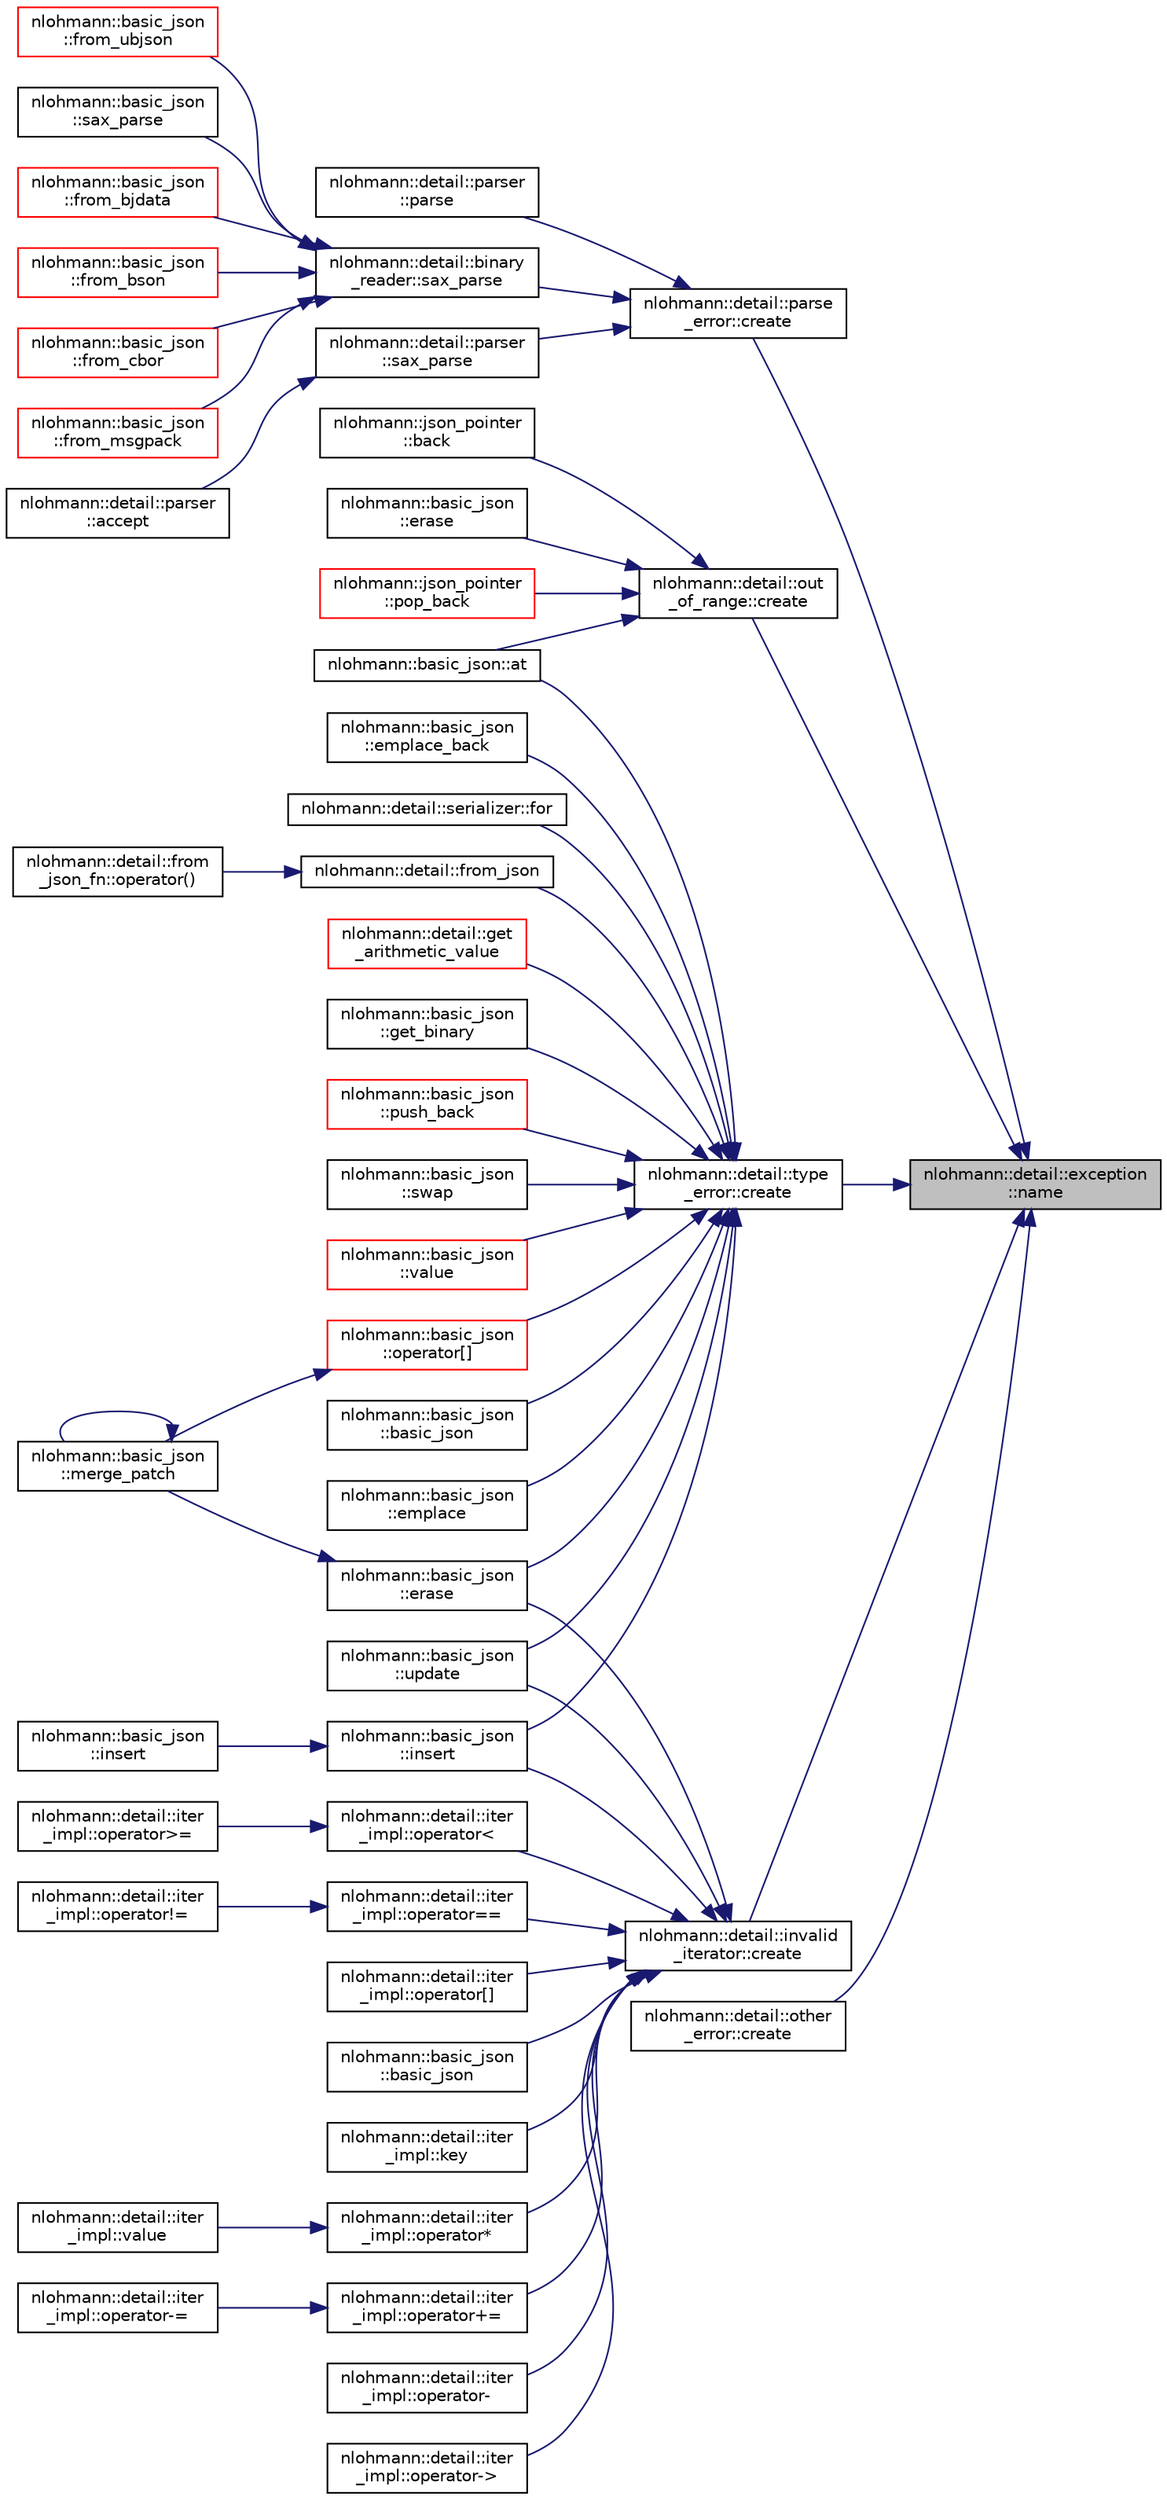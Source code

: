 digraph "nlohmann::detail::exception::name"
{
 // LATEX_PDF_SIZE
  edge [fontname="Helvetica",fontsize="10",labelfontname="Helvetica",labelfontsize="10"];
  node [fontname="Helvetica",fontsize="10",shape=record];
  rankdir="RL";
  Node1 [label="nlohmann::detail::exception\l::name",height=0.2,width=0.4,color="black", fillcolor="grey75", style="filled", fontcolor="black",tooltip=" "];
  Node1 -> Node2 [dir="back",color="midnightblue",fontsize="10",style="solid",fontname="Helvetica"];
  Node2 [label="nlohmann::detail::parse\l_error::create",height=0.2,width=0.4,color="black", fillcolor="white", style="filled",URL="$classnlohmann_1_1detail_1_1parse__error.html#a33f7191c381cb7220ea7245d90aded7f",tooltip="create a parse error exception"];
  Node2 -> Node3 [dir="back",color="midnightblue",fontsize="10",style="solid",fontname="Helvetica"];
  Node3 [label="nlohmann::detail::parser\l::parse",height=0.2,width=0.4,color="black", fillcolor="white", style="filled",URL="$classnlohmann_1_1detail_1_1parser.html#a75fb9145ea85f1ad9cc14f61981e1111",tooltip="public parser interface"];
  Node2 -> Node4 [dir="back",color="midnightblue",fontsize="10",style="solid",fontname="Helvetica"];
  Node4 [label="nlohmann::detail::binary\l_reader::sax_parse",height=0.2,width=0.4,color="black", fillcolor="white", style="filled",URL="$classnlohmann_1_1detail_1_1binary__reader.html#ab4afd9ee276bbb15a0f898061aad94dd",tooltip=" "];
  Node4 -> Node5 [dir="back",color="midnightblue",fontsize="10",style="solid",fontname="Helvetica"];
  Node5 [label="nlohmann::basic_json\l::from_bjdata",height=0.2,width=0.4,color="red", fillcolor="white", style="filled",URL="$classnlohmann_1_1basic__json.html#a42501aa335b8370a3ed12580c78ee45b",tooltip="create a JSON value from an input in BJData format"];
  Node4 -> Node7 [dir="back",color="midnightblue",fontsize="10",style="solid",fontname="Helvetica"];
  Node7 [label="nlohmann::basic_json\l::from_bson",height=0.2,width=0.4,color="red", fillcolor="white", style="filled",URL="$classnlohmann_1_1basic__json.html#a4e02793f2691aa29ab7cb69fddafbf5c",tooltip="create a JSON value from an input in BSON format"];
  Node4 -> Node9 [dir="back",color="midnightblue",fontsize="10",style="solid",fontname="Helvetica"];
  Node9 [label="nlohmann::basic_json\l::from_cbor",height=0.2,width=0.4,color="red", fillcolor="white", style="filled",URL="$classnlohmann_1_1basic__json.html#a44dd5635fb2da4710f6cd6e42b72773f",tooltip="create a JSON value from an input in CBOR format"];
  Node4 -> Node11 [dir="back",color="midnightblue",fontsize="10",style="solid",fontname="Helvetica"];
  Node11 [label="nlohmann::basic_json\l::from_msgpack",height=0.2,width=0.4,color="red", fillcolor="white", style="filled",URL="$classnlohmann_1_1basic__json.html#adbcab52fca1e25b3311ef14e71a57590",tooltip="create a JSON value from an input in MessagePack format"];
  Node4 -> Node13 [dir="back",color="midnightblue",fontsize="10",style="solid",fontname="Helvetica"];
  Node13 [label="nlohmann::basic_json\l::from_ubjson",height=0.2,width=0.4,color="red", fillcolor="white", style="filled",URL="$classnlohmann_1_1basic__json.html#aa81f62db69978b90ff701f05c72e03a7",tooltip="create a JSON value from an input in UBJSON format"];
  Node4 -> Node15 [dir="back",color="midnightblue",fontsize="10",style="solid",fontname="Helvetica"];
  Node15 [label="nlohmann::basic_json\l::sax_parse",height=0.2,width=0.4,color="black", fillcolor="white", style="filled",URL="$classnlohmann_1_1basic__json.html#a12b382c6407da5543827ce4b24bb5008",tooltip="generate SAX events"];
  Node2 -> Node16 [dir="back",color="midnightblue",fontsize="10",style="solid",fontname="Helvetica"];
  Node16 [label="nlohmann::detail::parser\l::sax_parse",height=0.2,width=0.4,color="black", fillcolor="white", style="filled",URL="$classnlohmann_1_1detail_1_1parser.html#a073b8313a5194aac3a7d5da0d935788c",tooltip=" "];
  Node16 -> Node17 [dir="back",color="midnightblue",fontsize="10",style="solid",fontname="Helvetica"];
  Node17 [label="nlohmann::detail::parser\l::accept",height=0.2,width=0.4,color="black", fillcolor="white", style="filled",URL="$classnlohmann_1_1detail_1_1parser.html#a39784a586867c05388cb0adca0fd72b5",tooltip="public accept interface"];
  Node1 -> Node18 [dir="back",color="midnightblue",fontsize="10",style="solid",fontname="Helvetica"];
  Node18 [label="nlohmann::detail::invalid\l_iterator::create",height=0.2,width=0.4,color="black", fillcolor="white", style="filled",URL="$classnlohmann_1_1detail_1_1invalid__iterator.html#af6e8410249ce3252f5e7294cd4ef0a28",tooltip=" "];
  Node18 -> Node19 [dir="back",color="midnightblue",fontsize="10",style="solid",fontname="Helvetica"];
  Node19 [label="nlohmann::basic_json\l::basic_json",height=0.2,width=0.4,color="black", fillcolor="white", style="filled",URL="$classnlohmann_1_1basic__json.html#a23e540f473d32f1cf5d3243ea3ad495e",tooltip="construct a JSON container given an iterator range"];
  Node18 -> Node20 [dir="back",color="midnightblue",fontsize="10",style="solid",fontname="Helvetica"];
  Node20 [label="nlohmann::basic_json\l::erase",height=0.2,width=0.4,color="black", fillcolor="white", style="filled",URL="$classnlohmann_1_1basic__json.html#a494632b69bbe1d0153d3bedad0901b8e",tooltip="remove element given an iterator"];
  Node20 -> Node21 [dir="back",color="midnightblue",fontsize="10",style="solid",fontname="Helvetica"];
  Node21 [label="nlohmann::basic_json\l::merge_patch",height=0.2,width=0.4,color="black", fillcolor="white", style="filled",URL="$classnlohmann_1_1basic__json.html#a844a77cb154752d12118f10af26d54cb",tooltip="applies a JSON Merge Patch"];
  Node21 -> Node21 [dir="back",color="midnightblue",fontsize="10",style="solid",fontname="Helvetica"];
  Node18 -> Node22 [dir="back",color="midnightblue",fontsize="10",style="solid",fontname="Helvetica"];
  Node22 [label="nlohmann::basic_json\l::insert",height=0.2,width=0.4,color="black", fillcolor="white", style="filled",URL="$classnlohmann_1_1basic__json.html#aeb86e8478e20d95970a8b61ff01dce3b",tooltip="inserts element into array"];
  Node22 -> Node23 [dir="back",color="midnightblue",fontsize="10",style="solid",fontname="Helvetica"];
  Node23 [label="nlohmann::basic_json\l::insert",height=0.2,width=0.4,color="black", fillcolor="white", style="filled",URL="$classnlohmann_1_1basic__json.html#a9c5b9de8a4a759861cb600b38a6c81b1",tooltip="inserts element into array"];
  Node18 -> Node24 [dir="back",color="midnightblue",fontsize="10",style="solid",fontname="Helvetica"];
  Node24 [label="nlohmann::detail::iter\l_impl::key",height=0.2,width=0.4,color="black", fillcolor="white", style="filled",URL="$classnlohmann_1_1detail_1_1iter__impl.html#a9aa08ccaf6e80f7bd9513c0d054efb64",tooltip="return the key of an object iterator"];
  Node18 -> Node25 [dir="back",color="midnightblue",fontsize="10",style="solid",fontname="Helvetica"];
  Node25 [label="nlohmann::detail::iter\l_impl::operator*",height=0.2,width=0.4,color="black", fillcolor="white", style="filled",URL="$classnlohmann_1_1detail_1_1iter__impl.html#a5ca57856d9bba54a5fc51cee891de827",tooltip="return a reference to the value pointed to by the iterator"];
  Node25 -> Node26 [dir="back",color="midnightblue",fontsize="10",style="solid",fontname="Helvetica"];
  Node26 [label="nlohmann::detail::iter\l_impl::value",height=0.2,width=0.4,color="black", fillcolor="white", style="filled",URL="$classnlohmann_1_1detail_1_1iter__impl.html#ab447c50354c6611fa2ae0100ac17845c",tooltip="return the value of an iterator"];
  Node18 -> Node27 [dir="back",color="midnightblue",fontsize="10",style="solid",fontname="Helvetica"];
  Node27 [label="nlohmann::detail::iter\l_impl::operator+=",height=0.2,width=0.4,color="black", fillcolor="white", style="filled",URL="$classnlohmann_1_1detail_1_1iter__impl.html#ae576098902fa32c109d9d036d30e0cd7",tooltip="add to iterator"];
  Node27 -> Node28 [dir="back",color="midnightblue",fontsize="10",style="solid",fontname="Helvetica"];
  Node28 [label="nlohmann::detail::iter\l_impl::operator-=",height=0.2,width=0.4,color="black", fillcolor="white", style="filled",URL="$classnlohmann_1_1detail_1_1iter__impl.html#af0d52c75e651a915e3dc5cdab71c06bd",tooltip="subtract from iterator"];
  Node18 -> Node29 [dir="back",color="midnightblue",fontsize="10",style="solid",fontname="Helvetica"];
  Node29 [label="nlohmann::detail::iter\l_impl::operator-",height=0.2,width=0.4,color="black", fillcolor="white", style="filled",URL="$classnlohmann_1_1detail_1_1iter__impl.html#a49bf3e708a9c1c88c415011735962d06",tooltip="return difference"];
  Node18 -> Node30 [dir="back",color="midnightblue",fontsize="10",style="solid",fontname="Helvetica"];
  Node30 [label="nlohmann::detail::iter\l_impl::operator-\>",height=0.2,width=0.4,color="black", fillcolor="white", style="filled",URL="$classnlohmann_1_1detail_1_1iter__impl.html#a6da3d2b34528aff328f3dcb513076dec",tooltip="dereference the iterator"];
  Node18 -> Node31 [dir="back",color="midnightblue",fontsize="10",style="solid",fontname="Helvetica"];
  Node31 [label="nlohmann::detail::iter\l_impl::operator\<",height=0.2,width=0.4,color="black", fillcolor="white", style="filled",URL="$classnlohmann_1_1detail_1_1iter__impl.html#a0d14cd76203e00bdcef6a64a5d055cc7",tooltip="comparison: smaller"];
  Node31 -> Node32 [dir="back",color="midnightblue",fontsize="10",style="solid",fontname="Helvetica"];
  Node32 [label="nlohmann::detail::iter\l_impl::operator\>=",height=0.2,width=0.4,color="black", fillcolor="white", style="filled",URL="$classnlohmann_1_1detail_1_1iter__impl.html#a634f85da575cb60b012a687efa26e11a",tooltip="comparison: greater than or equal"];
  Node18 -> Node33 [dir="back",color="midnightblue",fontsize="10",style="solid",fontname="Helvetica"];
  Node33 [label="nlohmann::detail::iter\l_impl::operator==",height=0.2,width=0.4,color="black", fillcolor="white", style="filled",URL="$classnlohmann_1_1detail_1_1iter__impl.html#aaddab83c2b4023cb0f0fdbc757c54f65",tooltip="comparison: equal"];
  Node33 -> Node34 [dir="back",color="midnightblue",fontsize="10",style="solid",fontname="Helvetica"];
  Node34 [label="nlohmann::detail::iter\l_impl::operator!=",height=0.2,width=0.4,color="black", fillcolor="white", style="filled",URL="$classnlohmann_1_1detail_1_1iter__impl.html#a190077df326c10886020bbcfaa169b20",tooltip="comparison: not equal"];
  Node18 -> Node35 [dir="back",color="midnightblue",fontsize="10",style="solid",fontname="Helvetica"];
  Node35 [label="nlohmann::detail::iter\l_impl::operator[]",height=0.2,width=0.4,color="black", fillcolor="white", style="filled",URL="$classnlohmann_1_1detail_1_1iter__impl.html#ac0b9276f1102ed4b9cd3f5f56287e3ce",tooltip="access to successor"];
  Node18 -> Node36 [dir="back",color="midnightblue",fontsize="10",style="solid",fontname="Helvetica"];
  Node36 [label="nlohmann::basic_json\l::update",height=0.2,width=0.4,color="black", fillcolor="white", style="filled",URL="$classnlohmann_1_1basic__json.html#a4fd9b1d17f9636dec1a33344a09d2651",tooltip="updates a JSON object from another object, overwriting existing keys"];
  Node1 -> Node37 [dir="back",color="midnightblue",fontsize="10",style="solid",fontname="Helvetica"];
  Node37 [label="nlohmann::detail::type\l_error::create",height=0.2,width=0.4,color="black", fillcolor="white", style="filled",URL="$classnlohmann_1_1detail_1_1type__error.html#a297461f501f827c740487a14e920a13d",tooltip=" "];
  Node37 -> Node38 [dir="back",color="midnightblue",fontsize="10",style="solid",fontname="Helvetica"];
  Node38 [label="nlohmann::basic_json::at",height=0.2,width=0.4,color="black", fillcolor="white", style="filled",URL="$classnlohmann_1_1basic__json.html#a52b18a5b7e68652c65b070900c438c6e",tooltip="access specified array element with bounds checking"];
  Node37 -> Node39 [dir="back",color="midnightblue",fontsize="10",style="solid",fontname="Helvetica"];
  Node39 [label="nlohmann::basic_json\l::basic_json",height=0.2,width=0.4,color="black", fillcolor="white", style="filled",URL="$classnlohmann_1_1basic__json.html#aeac617faf3448d6d2cb33a020be01d37",tooltip="create a container (array or object) from an initializer list"];
  Node37 -> Node40 [dir="back",color="midnightblue",fontsize="10",style="solid",fontname="Helvetica"];
  Node40 [label="nlohmann::basic_json\l::emplace",height=0.2,width=0.4,color="black", fillcolor="white", style="filled",URL="$classnlohmann_1_1basic__json.html#af244c096197a233edba4c83200ae66ac",tooltip="add an object to an object if key does not exist"];
  Node37 -> Node41 [dir="back",color="midnightblue",fontsize="10",style="solid",fontname="Helvetica"];
  Node41 [label="nlohmann::basic_json\l::emplace_back",height=0.2,width=0.4,color="black", fillcolor="white", style="filled",URL="$classnlohmann_1_1basic__json.html#a15c0a5db4fb12d49433801bbe6436bfb",tooltip="add an object to an array"];
  Node37 -> Node20 [dir="back",color="midnightblue",fontsize="10",style="solid",fontname="Helvetica"];
  Node37 -> Node42 [dir="back",color="midnightblue",fontsize="10",style="solid",fontname="Helvetica"];
  Node42 [label="nlohmann::detail::serializer::for",height=0.2,width=0.4,color="black", fillcolor="white", style="filled",URL="$classnlohmann_1_1detail_1_1serializer.html#ab14b8ec1f8102aa4c7e3c349f317654e",tooltip=" "];
  Node37 -> Node43 [dir="back",color="midnightblue",fontsize="10",style="solid",fontname="Helvetica"];
  Node43 [label="nlohmann::detail::from_json",height=0.2,width=0.4,color="black", fillcolor="white", style="filled",URL="$namespacenlohmann_1_1detail.html#a1f0395aad0fe853a4539288749d3a603",tooltip=" "];
  Node43 -> Node44 [dir="back",color="midnightblue",fontsize="10",style="solid",fontname="Helvetica"];
  Node44 [label="nlohmann::detail::from\l_json_fn::operator()",height=0.2,width=0.4,color="black", fillcolor="white", style="filled",URL="$structnlohmann_1_1detail_1_1from__json__fn.html#a4ab8572670a673d64b783589cf658270",tooltip=" "];
  Node37 -> Node45 [dir="back",color="midnightblue",fontsize="10",style="solid",fontname="Helvetica"];
  Node45 [label="nlohmann::detail::get\l_arithmetic_value",height=0.2,width=0.4,color="red", fillcolor="white", style="filled",URL="$namespacenlohmann_1_1detail.html#a85955b9c6dd31846e4b8e891f78614b6",tooltip=" "];
  Node37 -> Node47 [dir="back",color="midnightblue",fontsize="10",style="solid",fontname="Helvetica"];
  Node47 [label="nlohmann::basic_json\l::get_binary",height=0.2,width=0.4,color="black", fillcolor="white", style="filled",URL="$classnlohmann_1_1basic__json.html#a23c2e02101cc62e1aec1d6ddaef0e340",tooltip="get a binary value"];
  Node37 -> Node22 [dir="back",color="midnightblue",fontsize="10",style="solid",fontname="Helvetica"];
  Node37 -> Node48 [dir="back",color="midnightblue",fontsize="10",style="solid",fontname="Helvetica"];
  Node48 [label="nlohmann::basic_json\l::operator[]",height=0.2,width=0.4,color="red", fillcolor="white", style="filled",URL="$classnlohmann_1_1basic__json.html#a9ea67fc1ef0ccc42e1d5388fe0416ae5",tooltip="access specified array element"];
  Node48 -> Node21 [dir="back",color="midnightblue",fontsize="10",style="solid",fontname="Helvetica"];
  Node37 -> Node50 [dir="back",color="midnightblue",fontsize="10",style="solid",fontname="Helvetica"];
  Node50 [label="nlohmann::basic_json\l::push_back",height=0.2,width=0.4,color="red", fillcolor="white", style="filled",URL="$classnlohmann_1_1basic__json.html#a3405d38087e13994a5a4556065b0be6d",tooltip="add an object to an array"];
  Node37 -> Node61 [dir="back",color="midnightblue",fontsize="10",style="solid",fontname="Helvetica"];
  Node61 [label="nlohmann::basic_json\l::swap",height=0.2,width=0.4,color="black", fillcolor="white", style="filled",URL="$classnlohmann_1_1basic__json.html#a76126242de262f6d38cadda19e0d13e1",tooltip="exchanges the values"];
  Node37 -> Node36 [dir="back",color="midnightblue",fontsize="10",style="solid",fontname="Helvetica"];
  Node37 -> Node62 [dir="back",color="midnightblue",fontsize="10",style="solid",fontname="Helvetica"];
  Node62 [label="nlohmann::basic_json\l::value",height=0.2,width=0.4,color="red", fillcolor="white", style="filled",URL="$classnlohmann_1_1basic__json.html#ae7e99d4a3aab802d015f033b126ebef3",tooltip="access specified object element with default value"];
  Node1 -> Node65 [dir="back",color="midnightblue",fontsize="10",style="solid",fontname="Helvetica"];
  Node65 [label="nlohmann::detail::out\l_of_range::create",height=0.2,width=0.4,color="black", fillcolor="white", style="filled",URL="$classnlohmann_1_1detail_1_1out__of__range.html#a4c0af7bdbf4f20e0812900639829028e",tooltip=" "];
  Node65 -> Node38 [dir="back",color="midnightblue",fontsize="10",style="solid",fontname="Helvetica"];
  Node65 -> Node66 [dir="back",color="midnightblue",fontsize="10",style="solid",fontname="Helvetica"];
  Node66 [label="nlohmann::json_pointer\l::back",height=0.2,width=0.4,color="black", fillcolor="white", style="filled",URL="$classnlohmann_1_1json__pointer.html#abbc006b3be9df020d85bd3c645080bca",tooltip="return last reference token"];
  Node65 -> Node67 [dir="back",color="midnightblue",fontsize="10",style="solid",fontname="Helvetica"];
  Node67 [label="nlohmann::basic_json\l::erase",height=0.2,width=0.4,color="black", fillcolor="white", style="filled",URL="$classnlohmann_1_1basic__json.html#a221b943d3228488c14225e55f726cc26",tooltip="remove element from a JSON array given an index"];
  Node65 -> Node68 [dir="back",color="midnightblue",fontsize="10",style="solid",fontname="Helvetica"];
  Node68 [label="nlohmann::json_pointer\l::pop_back",height=0.2,width=0.4,color="red", fillcolor="white", style="filled",URL="$classnlohmann_1_1json__pointer.html#a23ec0f3f5d976a81cf387287375be57e",tooltip="remove last reference token"];
  Node1 -> Node70 [dir="back",color="midnightblue",fontsize="10",style="solid",fontname="Helvetica"];
  Node70 [label="nlohmann::detail::other\l_error::create",height=0.2,width=0.4,color="black", fillcolor="white", style="filled",URL="$classnlohmann_1_1detail_1_1other__error.html#a4ea29b55f963ecc3ee7ddda7c731a9b1",tooltip=" "];
}
